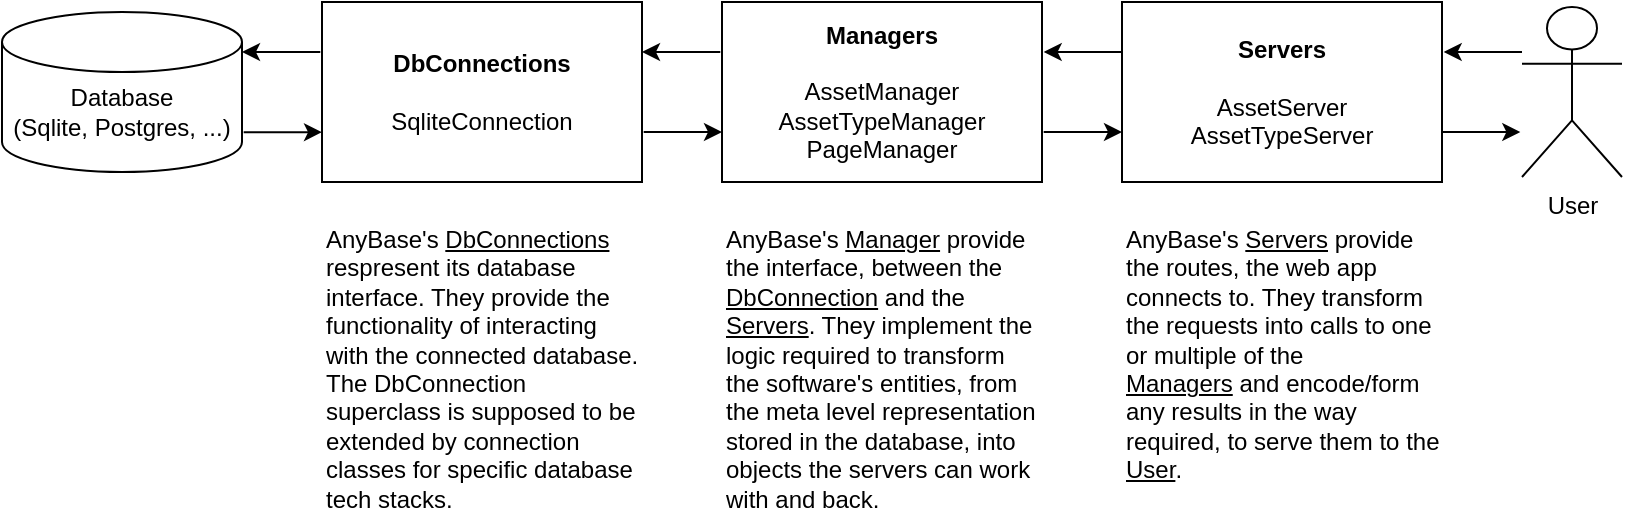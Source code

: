 <mxfile version="13.6.5" type="device"><diagram id="5SSfYAW8I-FcjMdseKux" name="Page-1"><mxGraphModel dx="813" dy="458" grid="1" gridSize="10" guides="1" tooltips="1" connect="1" arrows="1" fold="1" page="1" pageScale="1" pageWidth="827" pageHeight="1169" math="0" shadow="0"><root><mxCell id="0"/><mxCell id="1" parent="0"/><mxCell id="e5g0Ju7oAkFVLAXi3y4m-2" value="Database&lt;br&gt;(Sqlite, Postgres, ...)" style="shape=cylinder2;whiteSpace=wrap;html=1;boundedLbl=1;backgroundOutline=1;size=15;spacingTop=20;" vertex="1" parent="1"><mxGeometry x="9" y="160" width="120" height="80" as="geometry"/></mxCell><mxCell id="e5g0Ju7oAkFVLAXi3y4m-3" value="&lt;b&gt;Managers&lt;/b&gt;&lt;br&gt;&lt;br&gt;AssetManager&lt;br&gt;AssetTypeManager&lt;br&gt;PageManager" style="rounded=0;whiteSpace=wrap;html=1;align=center;" vertex="1" parent="1"><mxGeometry x="369" y="155" width="160" height="90" as="geometry"/></mxCell><mxCell id="e5g0Ju7oAkFVLAXi3y4m-5" value="&lt;b&gt;Servers&lt;/b&gt;&lt;br&gt;&lt;br&gt;AssetServer&lt;br&gt;AssetTypeServer" style="rounded=0;whiteSpace=wrap;html=1;align=center;" vertex="1" parent="1"><mxGeometry x="569" y="155" width="160" height="90" as="geometry"/></mxCell><mxCell id="e5g0Ju7oAkFVLAXi3y4m-6" value="&lt;b&gt;DbConnections&lt;/b&gt;&lt;br&gt;&lt;br&gt;SqliteConnection" style="rounded=0;whiteSpace=wrap;html=1;align=center;" vertex="1" parent="1"><mxGeometry x="169" y="155" width="160" height="90" as="geometry"/></mxCell><mxCell id="e5g0Ju7oAkFVLAXi3y4m-9" value="User" style="shape=umlActor;verticalLabelPosition=bottom;verticalAlign=top;html=1;outlineConnect=0;align=center;" vertex="1" parent="1"><mxGeometry x="769" y="157.5" width="50" height="85" as="geometry"/></mxCell><mxCell id="e5g0Ju7oAkFVLAXi3y4m-19" style="edgeStyle=orthogonalEdgeStyle;rounded=0;orthogonalLoop=1;jettySize=auto;html=1;entryX=0;entryY=0.279;entryDx=0;entryDy=0;entryPerimeter=0;exitX=1.007;exitY=0.251;exitDx=0;exitDy=0;exitPerimeter=0;" edge="1" parent="1"><mxGeometry relative="1" as="geometry"><mxPoint x="329.84" y="220.0" as="sourcePoint"/><mxPoint x="369.0" y="220.03" as="targetPoint"/></mxGeometry></mxCell><mxCell id="e5g0Ju7oAkFVLAXi3y4m-20" style="edgeStyle=orthogonalEdgeStyle;rounded=0;orthogonalLoop=1;jettySize=auto;html=1;entryX=0;entryY=0.279;entryDx=0;entryDy=0;entryPerimeter=0;exitX=1.007;exitY=0.251;exitDx=0;exitDy=0;exitPerimeter=0;" edge="1" parent="1"><mxGeometry relative="1" as="geometry"><mxPoint x="529.84" y="220" as="sourcePoint"/><mxPoint x="569" y="220.03" as="targetPoint"/><Array as="points"><mxPoint x="540" y="219.92"/><mxPoint x="540" y="219.92"/></Array></mxGeometry></mxCell><mxCell id="e5g0Ju7oAkFVLAXi3y4m-21" style="edgeStyle=orthogonalEdgeStyle;rounded=0;orthogonalLoop=1;jettySize=auto;html=1;entryX=0;entryY=0.279;entryDx=0;entryDy=0;entryPerimeter=0;exitX=1.007;exitY=0.251;exitDx=0;exitDy=0;exitPerimeter=0;" edge="1" parent="1"><mxGeometry relative="1" as="geometry"><mxPoint x="729" y="220" as="sourcePoint"/><mxPoint x="768.16" y="220.03" as="targetPoint"/></mxGeometry></mxCell><mxCell id="e5g0Ju7oAkFVLAXi3y4m-22" style="edgeStyle=orthogonalEdgeStyle;rounded=0;orthogonalLoop=1;jettySize=auto;html=1;entryX=0;entryY=0.279;entryDx=0;entryDy=0;entryPerimeter=0;exitX=1.007;exitY=0.251;exitDx=0;exitDy=0;exitPerimeter=0;" edge="1" parent="1"><mxGeometry relative="1" as="geometry"><mxPoint x="129.84" y="220.08" as="sourcePoint"/><mxPoint x="169.0" y="220.11" as="targetPoint"/><Array as="points"><mxPoint x="160" y="220"/><mxPoint x="160" y="220"/></Array></mxGeometry></mxCell><mxCell id="e5g0Ju7oAkFVLAXi3y4m-23" style="edgeStyle=orthogonalEdgeStyle;rounded=0;orthogonalLoop=1;jettySize=auto;html=1;entryX=0;entryY=0.279;entryDx=0;entryDy=0;entryPerimeter=0;exitX=1.007;exitY=0.251;exitDx=0;exitDy=0;exitPerimeter=0;" edge="1" parent="1"><mxGeometry relative="1" as="geometry"><mxPoint x="168.16" y="180.03" as="sourcePoint"/><mxPoint x="129.0" y="180" as="targetPoint"/><Array as="points"><mxPoint x="159.16" y="179.92"/><mxPoint x="159.16" y="179.92"/></Array></mxGeometry></mxCell><mxCell id="e5g0Ju7oAkFVLAXi3y4m-24" style="edgeStyle=orthogonalEdgeStyle;rounded=0;orthogonalLoop=1;jettySize=auto;html=1;entryX=0;entryY=0.279;entryDx=0;entryDy=0;entryPerimeter=0;exitX=1.007;exitY=0.251;exitDx=0;exitDy=0;exitPerimeter=0;" edge="1" parent="1"><mxGeometry relative="1" as="geometry"><mxPoint x="368.16" y="180.03" as="sourcePoint"/><mxPoint x="329.0" y="180" as="targetPoint"/><Array as="points"><mxPoint x="359.16" y="179.92"/><mxPoint x="359.16" y="179.92"/></Array></mxGeometry></mxCell><mxCell id="e5g0Ju7oAkFVLAXi3y4m-25" style="edgeStyle=orthogonalEdgeStyle;rounded=0;orthogonalLoop=1;jettySize=auto;html=1;entryX=0;entryY=0.279;entryDx=0;entryDy=0;entryPerimeter=0;exitX=1.007;exitY=0.251;exitDx=0;exitDy=0;exitPerimeter=0;" edge="1" parent="1"><mxGeometry relative="1" as="geometry"><mxPoint x="569" y="180.03" as="sourcePoint"/><mxPoint x="529.84" y="180" as="targetPoint"/><Array as="points"><mxPoint x="560" y="179.92"/><mxPoint x="560" y="179.92"/></Array></mxGeometry></mxCell><mxCell id="e5g0Ju7oAkFVLAXi3y4m-26" style="edgeStyle=orthogonalEdgeStyle;rounded=0;orthogonalLoop=1;jettySize=auto;html=1;entryX=0;entryY=0.279;entryDx=0;entryDy=0;entryPerimeter=0;exitX=1.007;exitY=0.251;exitDx=0;exitDy=0;exitPerimeter=0;" edge="1" parent="1"><mxGeometry relative="1" as="geometry"><mxPoint x="769" y="180.03" as="sourcePoint"/><mxPoint x="729.84" y="180" as="targetPoint"/><Array as="points"><mxPoint x="760" y="179.92"/><mxPoint x="760" y="179.92"/></Array></mxGeometry></mxCell><mxCell id="e5g0Ju7oAkFVLAXi3y4m-27" value="AnyBase's &lt;u&gt;DbConnections &lt;/u&gt;respresent its database interface. They provide the functionality of interacting with the connected database. The DbConnection superclass is supposed to be extended by connection classes for specific database tech stacks." style="text;html=1;strokeColor=none;fillColor=none;align=left;verticalAlign=top;whiteSpace=wrap;rounded=0;" vertex="1" parent="1"><mxGeometry x="169" y="260" width="161" height="150" as="geometry"/></mxCell><mxCell id="e5g0Ju7oAkFVLAXi3y4m-29" value="AnyBase's &lt;u&gt;Servers&lt;/u&gt;&amp;nbsp;provide the routes, the web app connects to. They transform the requests into calls to one or multiple of the &lt;u&gt;Managers&lt;/u&gt;&amp;nbsp;and encode/form any results in the way required, to serve them to the &lt;u&gt;User&lt;/u&gt;." style="text;html=1;strokeColor=none;fillColor=none;align=left;verticalAlign=top;whiteSpace=wrap;rounded=0;" vertex="1" parent="1"><mxGeometry x="569" y="260" width="161" height="150" as="geometry"/></mxCell><mxCell id="e5g0Ju7oAkFVLAXi3y4m-30" value="AnyBase's &lt;u&gt;Manager&lt;/u&gt;&amp;nbsp;provide the interface, between the &lt;u&gt;DbConnection&lt;/u&gt;&amp;nbsp;and the &lt;u&gt;Servers&lt;/u&gt;. They implement the logic required to transform the software's entities, from the meta level representation stored in the database, into objects the servers can work with and back." style="text;html=1;strokeColor=none;fillColor=none;align=left;verticalAlign=top;whiteSpace=wrap;rounded=0;" vertex="1" parent="1"><mxGeometry x="369" y="260" width="161" height="150" as="geometry"/></mxCell></root></mxGraphModel></diagram></mxfile>
